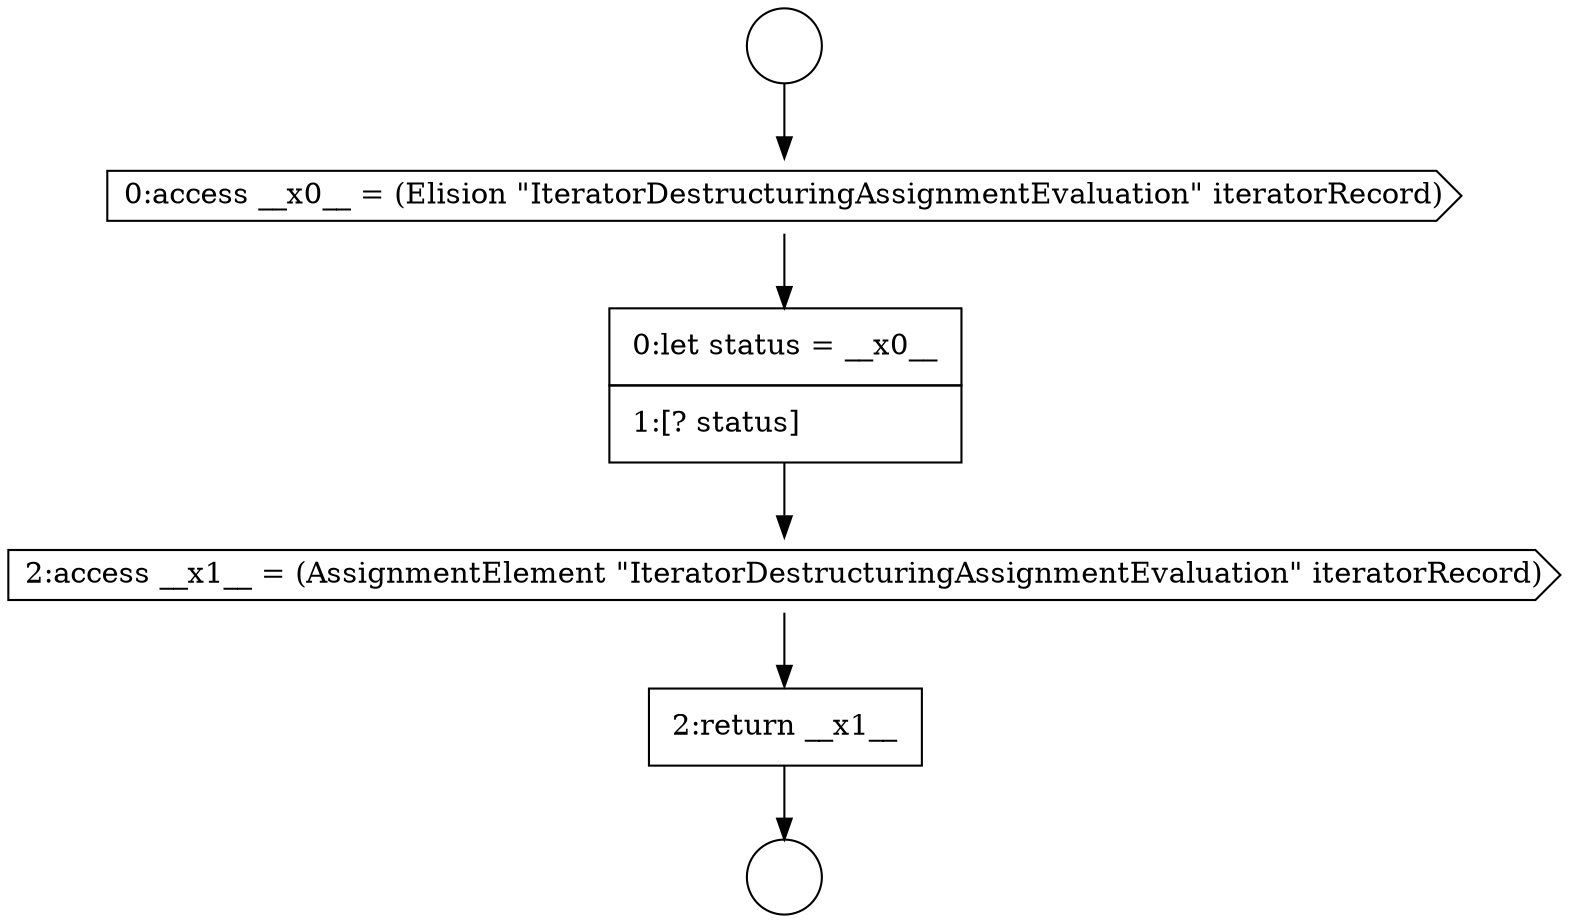 digraph {
  node4973 [shape=circle label=" " color="black" fillcolor="white" style=filled]
  node4974 [shape=circle label=" " color="black" fillcolor="white" style=filled]
  node4975 [shape=cds, label=<<font color="black">0:access __x0__ = (Elision &quot;IteratorDestructuringAssignmentEvaluation&quot; iteratorRecord)</font>> color="black" fillcolor="white" style=filled]
  node4978 [shape=none, margin=0, label=<<font color="black">
    <table border="0" cellborder="1" cellspacing="0" cellpadding="10">
      <tr><td align="left">2:return __x1__</td></tr>
    </table>
  </font>> color="black" fillcolor="white" style=filled]
  node4976 [shape=none, margin=0, label=<<font color="black">
    <table border="0" cellborder="1" cellspacing="0" cellpadding="10">
      <tr><td align="left">0:let status = __x0__</td></tr>
      <tr><td align="left">1:[? status]</td></tr>
    </table>
  </font>> color="black" fillcolor="white" style=filled]
  node4977 [shape=cds, label=<<font color="black">2:access __x1__ = (AssignmentElement &quot;IteratorDestructuringAssignmentEvaluation&quot; iteratorRecord)</font>> color="black" fillcolor="white" style=filled]
  node4978 -> node4974 [ color="black"]
  node4976 -> node4977 [ color="black"]
  node4975 -> node4976 [ color="black"]
  node4973 -> node4975 [ color="black"]
  node4977 -> node4978 [ color="black"]
}
